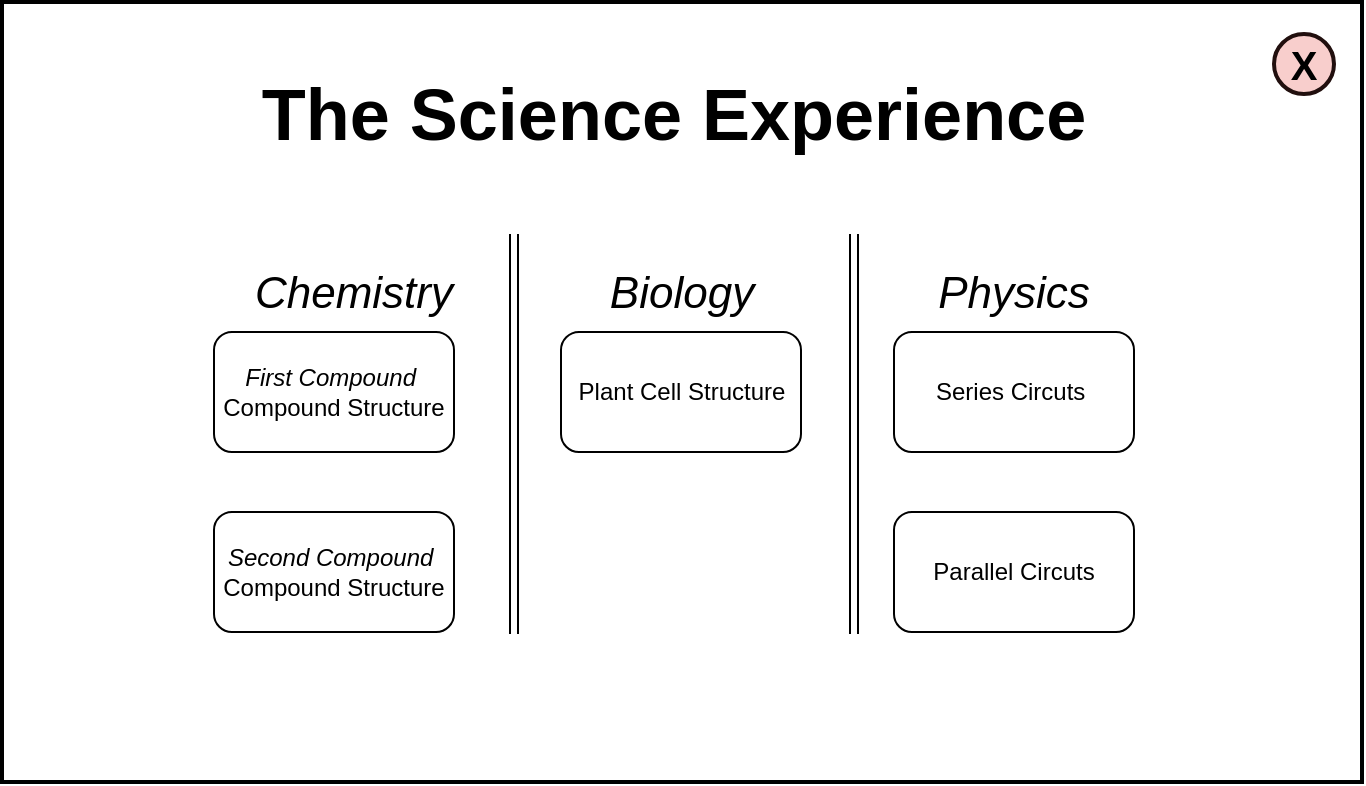 <mxfile version="12.7.2" type="device"><diagram id="5HM7zpt4qpVzITcv2d2Y" name="Page-1"><mxGraphModel dx="782" dy="520" grid="1" gridSize="10" guides="1" tooltips="1" connect="1" arrows="1" fold="1" page="1" pageScale="1" pageWidth="827" pageHeight="1169" math="0" shadow="0"><root><mxCell id="0"/><mxCell id="1" parent="0"/><mxCell id="1frRVjJqHoDurx1WrSvU-19" value="" style="rounded=0;whiteSpace=wrap;html=1;strokeWidth=2;" vertex="1" parent="1"><mxGeometry x="74" y="84" width="680" height="390" as="geometry"/></mxCell><mxCell id="1frRVjJqHoDurx1WrSvU-2" value="&lt;i&gt;First Compound&lt;/i&gt;&amp;nbsp;&lt;br&gt;Compound Structure" style="rounded=1;whiteSpace=wrap;html=1;" vertex="1" parent="1"><mxGeometry x="180" y="249" width="120" height="60" as="geometry"/></mxCell><mxCell id="1frRVjJqHoDurx1WrSvU-5" value="Plant Cell Structure" style="rounded=1;whiteSpace=wrap;html=1;" vertex="1" parent="1"><mxGeometry x="353.5" y="249" width="120" height="60" as="geometry"/></mxCell><mxCell id="1frRVjJqHoDurx1WrSvU-6" value="Series Circuts&amp;nbsp;" style="rounded=1;whiteSpace=wrap;html=1;" vertex="1" parent="1"><mxGeometry x="520" y="249" width="120" height="60" as="geometry"/></mxCell><mxCell id="1frRVjJqHoDurx1WrSvU-8" value="&lt;i style=&quot;white-space: normal&quot;&gt;Second Compound&lt;/i&gt;&lt;span style=&quot;white-space: normal&quot;&gt;&amp;nbsp;&lt;/span&gt;&lt;br style=&quot;white-space: normal&quot;&gt;&lt;span style=&quot;white-space: normal&quot;&gt;Compound Structure&lt;/span&gt;" style="rounded=1;whiteSpace=wrap;html=1;" vertex="1" parent="1"><mxGeometry x="180" y="339" width="120" height="60" as="geometry"/></mxCell><mxCell id="1frRVjJqHoDurx1WrSvU-9" value="Parallel Circuts" style="rounded=1;whiteSpace=wrap;html=1;" vertex="1" parent="1"><mxGeometry x="520" y="339" width="120" height="60" as="geometry"/></mxCell><mxCell id="1frRVjJqHoDurx1WrSvU-10" value="&lt;b&gt;&lt;font style=&quot;font-size: 36px&quot;&gt;The Science Experience&lt;/font&gt;&lt;/b&gt;" style="text;html=1;strokeColor=none;fillColor=none;align=center;verticalAlign=middle;whiteSpace=wrap;rounded=0;" vertex="1" parent="1"><mxGeometry x="180" y="130" width="460" height="20" as="geometry"/></mxCell><mxCell id="1frRVjJqHoDurx1WrSvU-11" value="" style="shape=link;html=1;" edge="1" parent="1"><mxGeometry width="50" height="50" relative="1" as="geometry"><mxPoint x="330" y="400" as="sourcePoint"/><mxPoint x="330" y="200" as="targetPoint"/></mxGeometry></mxCell><mxCell id="1frRVjJqHoDurx1WrSvU-12" value="" style="shape=link;html=1;" edge="1" parent="1"><mxGeometry width="50" height="50" relative="1" as="geometry"><mxPoint x="500" y="400" as="sourcePoint"/><mxPoint x="500" y="200" as="targetPoint"/></mxGeometry></mxCell><mxCell id="1frRVjJqHoDurx1WrSvU-16" value="&lt;font style=&quot;font-size: 22px&quot;&gt;&lt;i&gt;Biology&lt;/i&gt;&lt;/font&gt;" style="text;html=1;strokeColor=none;fillColor=none;align=center;verticalAlign=middle;whiteSpace=wrap;rounded=0;" vertex="1" parent="1"><mxGeometry x="359" y="220" width="110" height="20" as="geometry"/></mxCell><mxCell id="1frRVjJqHoDurx1WrSvU-17" value="&lt;font style=&quot;font-size: 22px&quot;&gt;&lt;i&gt;Chemistry&lt;/i&gt;&lt;/font&gt;" style="text;html=1;strokeColor=none;fillColor=none;align=center;verticalAlign=middle;whiteSpace=wrap;rounded=0;" vertex="1" parent="1"><mxGeometry x="195" y="220" width="110" height="20" as="geometry"/></mxCell><mxCell id="1frRVjJqHoDurx1WrSvU-18" value="&lt;font style=&quot;font-size: 22px&quot;&gt;&lt;i&gt;Physics&lt;/i&gt;&lt;/font&gt;" style="text;html=1;strokeColor=none;fillColor=none;align=center;verticalAlign=middle;whiteSpace=wrap;rounded=0;" vertex="1" parent="1"><mxGeometry x="525" y="220" width="110" height="20" as="geometry"/></mxCell><mxCell id="1frRVjJqHoDurx1WrSvU-20" value="&lt;b&gt;&lt;font style=&quot;font-size: 20px&quot;&gt;X&lt;/font&gt;&lt;/b&gt;" style="ellipse;whiteSpace=wrap;html=1;aspect=fixed;strokeColor=#210F0E;strokeWidth=2;fillColor=#f8cecc;" vertex="1" parent="1"><mxGeometry x="710" y="100" width="30" height="30" as="geometry"/></mxCell></root></mxGraphModel></diagram></mxfile>